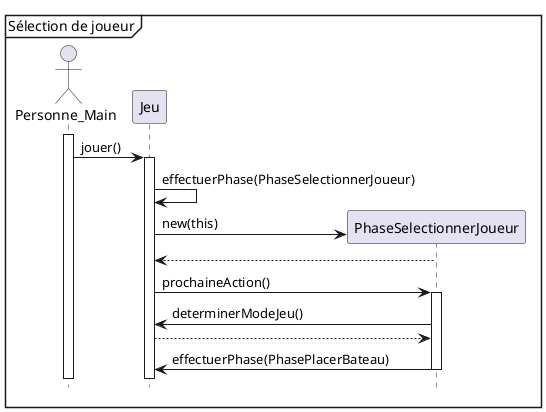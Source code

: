 @startuml
'https://plantuml.com/sequence-diagram

hide footbox
mainframe Sélection de joueur

actor Personne_Main as personne
participant Jeu
participant PhaseSelectionnerJoueur
activate personne

personne -> Jeu : jouer()
activate Jeu

Jeu -> Jeu : effectuerPhase(PhaseSelectionnerJoueur)

create PhaseSelectionnerJoueur
Jeu -> PhaseSelectionnerJoueur : new(this)
Jeu <-- PhaseSelectionnerJoueur


Jeu -> PhaseSelectionnerJoueur : prochaineAction()
activate PhaseSelectionnerJoueur
Jeu <- PhaseSelectionnerJoueur : determinerModeJeu()
Jeu --> PhaseSelectionnerJoueur
Jeu <- PhaseSelectionnerJoueur : effectuerPhase(PhasePlacerBateau)

deactivate PhaseSelectionnerJoueur

@enduml